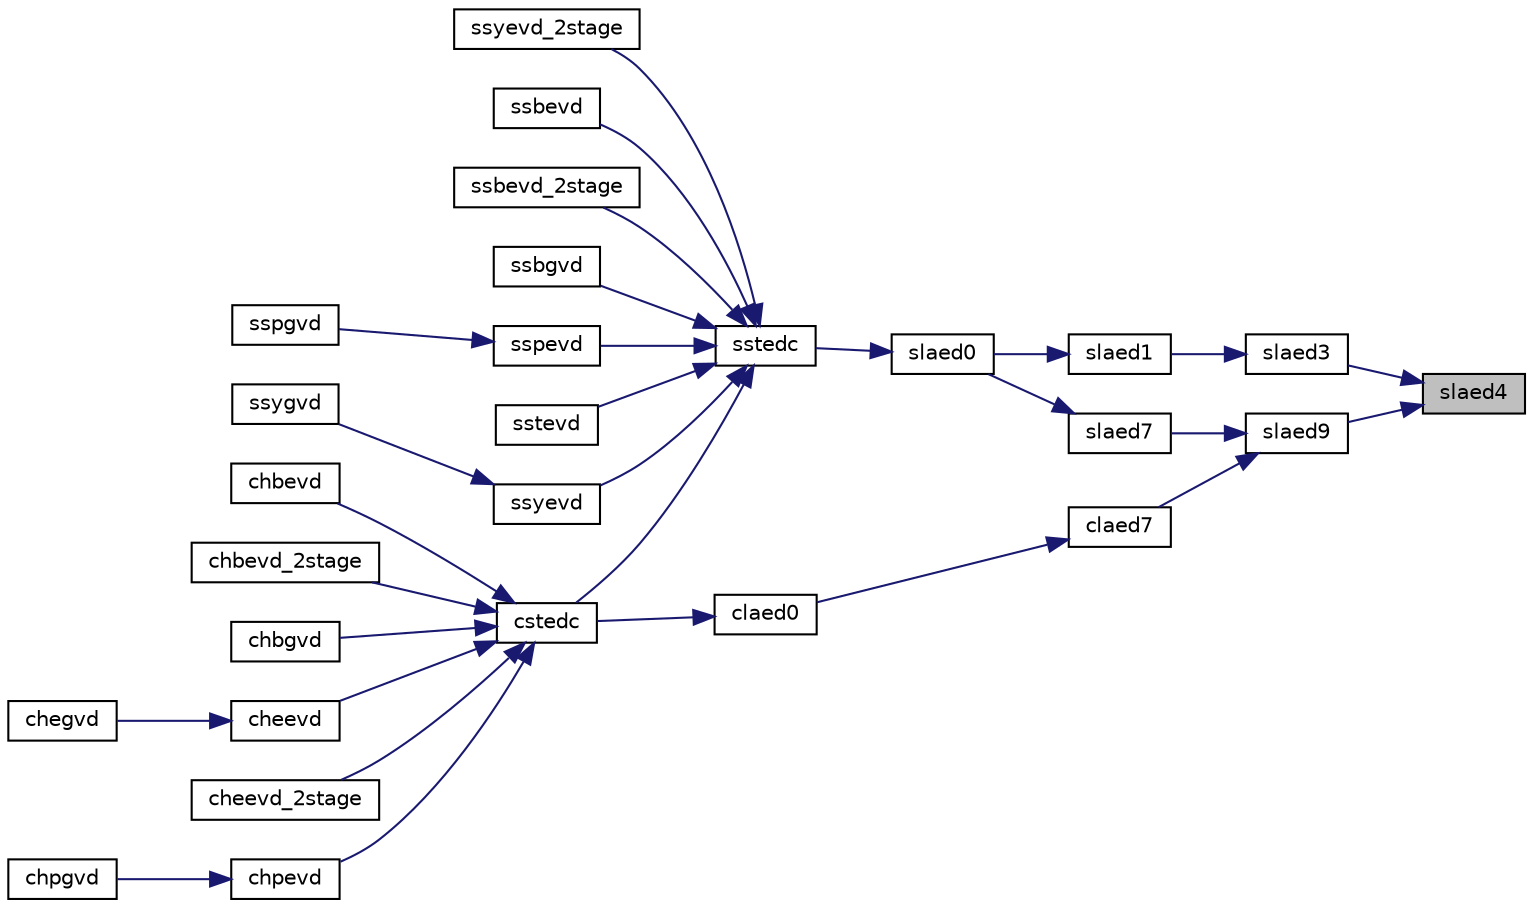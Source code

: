 digraph "slaed4"
{
 // LATEX_PDF_SIZE
  edge [fontname="Helvetica",fontsize="10",labelfontname="Helvetica",labelfontsize="10"];
  node [fontname="Helvetica",fontsize="10",shape=record];
  rankdir="RL";
  Node1 [label="slaed4",height=0.2,width=0.4,color="black", fillcolor="grey75", style="filled", fontcolor="black",tooltip="SLAED4 used by SSTEDC. Finds a single root of the secular equation."];
  Node1 -> Node2 [dir="back",color="midnightblue",fontsize="10",style="solid",fontname="Helvetica"];
  Node2 [label="slaed3",height=0.2,width=0.4,color="black", fillcolor="white", style="filled",URL="$slaed3_8f.html#a4ed4ad63585109624285a84ecc010d2f",tooltip="SLAED3 used by SSTEDC. Finds the roots of the secular equation and updates the eigenvectors...."];
  Node2 -> Node3 [dir="back",color="midnightblue",fontsize="10",style="solid",fontname="Helvetica"];
  Node3 [label="slaed1",height=0.2,width=0.4,color="black", fillcolor="white", style="filled",URL="$slaed1_8f.html#af1b221f084e44d08f19e28811752c51d",tooltip="SLAED1 used by SSTEDC. Computes the updated eigensystem of a diagonal matrix after modification by a ..."];
  Node3 -> Node4 [dir="back",color="midnightblue",fontsize="10",style="solid",fontname="Helvetica"];
  Node4 [label="slaed0",height=0.2,width=0.4,color="black", fillcolor="white", style="filled",URL="$slaed0_8f.html#ac684c2e6104ed0b6c5b785e39d034132",tooltip="SLAED0 used by SSTEDC. Computes all eigenvalues and corresponding eigenvectors of an unreduced symmet..."];
  Node4 -> Node5 [dir="back",color="midnightblue",fontsize="10",style="solid",fontname="Helvetica"];
  Node5 [label="sstedc",height=0.2,width=0.4,color="black", fillcolor="white", style="filled",URL="$sstedc_8f.html#a52fb8b9ac59bd8629305b34520b58092",tooltip="SSTEDC"];
  Node5 -> Node6 [dir="back",color="midnightblue",fontsize="10",style="solid",fontname="Helvetica"];
  Node6 [label="cstedc",height=0.2,width=0.4,color="black", fillcolor="white", style="filled",URL="$cstedc_8f.html#ac4a9245e485f9cff743e018d1fa5d8e9",tooltip="CSTEDC"];
  Node6 -> Node7 [dir="back",color="midnightblue",fontsize="10",style="solid",fontname="Helvetica"];
  Node7 [label="chbevd",height=0.2,width=0.4,color="black", fillcolor="white", style="filled",URL="$chbevd_8f.html#a90a780f962a7affa9b0ee155985e80ab",tooltip="CHBEVD computes the eigenvalues and, optionally, the left and/or right eigenvectors for OTHER matrice..."];
  Node6 -> Node8 [dir="back",color="midnightblue",fontsize="10",style="solid",fontname="Helvetica"];
  Node8 [label="chbevd_2stage",height=0.2,width=0.4,color="black", fillcolor="white", style="filled",URL="$chbevd__2stage_8f.html#a85944a26d194ea013e9b2a25076fe9da",tooltip="CHBEVD_2STAGE computes the eigenvalues and, optionally, the left and/or right eigenvectors for OTHER ..."];
  Node6 -> Node9 [dir="back",color="midnightblue",fontsize="10",style="solid",fontname="Helvetica"];
  Node9 [label="chbgvd",height=0.2,width=0.4,color="black", fillcolor="white", style="filled",URL="$chbgvd_8f.html#a77b1c171ee971c0ff72107e4aa8b5376",tooltip="CHBGVD"];
  Node6 -> Node10 [dir="back",color="midnightblue",fontsize="10",style="solid",fontname="Helvetica"];
  Node10 [label="cheevd",height=0.2,width=0.4,color="black", fillcolor="white", style="filled",URL="$cheevd_8f.html#a6084b0819f9642f0db26257e8a3ebd42",tooltip="CHEEVD computes the eigenvalues and, optionally, the left and/or right eigenvectors for HE matrices"];
  Node10 -> Node11 [dir="back",color="midnightblue",fontsize="10",style="solid",fontname="Helvetica"];
  Node11 [label="chegvd",height=0.2,width=0.4,color="black", fillcolor="white", style="filled",URL="$chegvd_8f.html#a28ad734cb8f4deb96ba59c568cf3389e",tooltip="CHEGVD"];
  Node6 -> Node12 [dir="back",color="midnightblue",fontsize="10",style="solid",fontname="Helvetica"];
  Node12 [label="cheevd_2stage",height=0.2,width=0.4,color="black", fillcolor="white", style="filled",URL="$cheevd__2stage_8f.html#a7d77c89933d557e7131ebb6474e2a3c0",tooltip="CHEEVD_2STAGE computes the eigenvalues and, optionally, the left and/or right eigenvectors for HE mat..."];
  Node6 -> Node13 [dir="back",color="midnightblue",fontsize="10",style="solid",fontname="Helvetica"];
  Node13 [label="chpevd",height=0.2,width=0.4,color="black", fillcolor="white", style="filled",URL="$chpevd_8f.html#ae9a6d7c0d0e9908ee1586104c84760dc",tooltip="CHPEVD computes the eigenvalues and, optionally, the left and/or right eigenvectors for OTHER matrice..."];
  Node13 -> Node14 [dir="back",color="midnightblue",fontsize="10",style="solid",fontname="Helvetica"];
  Node14 [label="chpgvd",height=0.2,width=0.4,color="black", fillcolor="white", style="filled",URL="$chpgvd_8f.html#a014aa918f8b897bd887b9ba67242e0d5",tooltip="CHPGVD"];
  Node5 -> Node15 [dir="back",color="midnightblue",fontsize="10",style="solid",fontname="Helvetica"];
  Node15 [label="ssbevd",height=0.2,width=0.4,color="black", fillcolor="white", style="filled",URL="$ssbevd_8f.html#a40e8f9c2d9853f400715b94a9c5225ab",tooltip="SSBEVD computes the eigenvalues and, optionally, the left and/or right eigenvectors for OTHER matrice..."];
  Node5 -> Node16 [dir="back",color="midnightblue",fontsize="10",style="solid",fontname="Helvetica"];
  Node16 [label="ssbevd_2stage",height=0.2,width=0.4,color="black", fillcolor="white", style="filled",URL="$ssbevd__2stage_8f.html#ac844e5b72330b46b806ca01856b8078a",tooltip="SSBEVD_2STAGE computes the eigenvalues and, optionally, the left and/or right eigenvectors for OTHER ..."];
  Node5 -> Node17 [dir="back",color="midnightblue",fontsize="10",style="solid",fontname="Helvetica"];
  Node17 [label="ssbgvd",height=0.2,width=0.4,color="black", fillcolor="white", style="filled",URL="$ssbgvd_8f.html#a1db1fd0c060db1450df5955922555099",tooltip="SSBGVD"];
  Node5 -> Node18 [dir="back",color="midnightblue",fontsize="10",style="solid",fontname="Helvetica"];
  Node18 [label="sspevd",height=0.2,width=0.4,color="black", fillcolor="white", style="filled",URL="$sspevd_8f.html#ab12d98c1a742020839416cf5c086905b",tooltip="SSPEVD computes the eigenvalues and, optionally, the left and/or right eigenvectors for OTHER matrice..."];
  Node18 -> Node19 [dir="back",color="midnightblue",fontsize="10",style="solid",fontname="Helvetica"];
  Node19 [label="sspgvd",height=0.2,width=0.4,color="black", fillcolor="white", style="filled",URL="$sspgvd_8f.html#abe4f11f3ba16bc8f1bf087ef0f6897f1",tooltip="SSPGVD"];
  Node5 -> Node20 [dir="back",color="midnightblue",fontsize="10",style="solid",fontname="Helvetica"];
  Node20 [label="sstevd",height=0.2,width=0.4,color="black", fillcolor="white", style="filled",URL="$sstevd_8f.html#ad3d127183140e2efdc4dc1016f8f49ce",tooltip="SSTEVD computes the eigenvalues and, optionally, the left and/or right eigenvectors for OTHER matrice..."];
  Node5 -> Node21 [dir="back",color="midnightblue",fontsize="10",style="solid",fontname="Helvetica"];
  Node21 [label="ssyevd",height=0.2,width=0.4,color="black", fillcolor="white", style="filled",URL="$ssyevd_8f.html#a6b4d01c8952350ea557b90302ef9de4d",tooltip="SSYEVD computes the eigenvalues and, optionally, the left and/or right eigenvectors for SY matrices"];
  Node21 -> Node22 [dir="back",color="midnightblue",fontsize="10",style="solid",fontname="Helvetica"];
  Node22 [label="ssygvd",height=0.2,width=0.4,color="black", fillcolor="white", style="filled",URL="$ssygvd_8f.html#a728a73f9991d8490e62135c31c2017b8",tooltip="SSYGVD"];
  Node5 -> Node23 [dir="back",color="midnightblue",fontsize="10",style="solid",fontname="Helvetica"];
  Node23 [label="ssyevd_2stage",height=0.2,width=0.4,color="black", fillcolor="white", style="filled",URL="$ssyevd__2stage_8f.html#a183409fcfe0ad42c2a976c352e077850",tooltip="SSYEVD_2STAGE computes the eigenvalues and, optionally, the left and/or right eigenvectors for SY mat..."];
  Node1 -> Node24 [dir="back",color="midnightblue",fontsize="10",style="solid",fontname="Helvetica"];
  Node24 [label="slaed9",height=0.2,width=0.4,color="black", fillcolor="white", style="filled",URL="$slaed9_8f.html#a5bc8745ade9e86126b310b4a34c6c9cb",tooltip="SLAED9 used by SSTEDC. Finds the roots of the secular equation and updates the eigenvectors...."];
  Node24 -> Node25 [dir="back",color="midnightblue",fontsize="10",style="solid",fontname="Helvetica"];
  Node25 [label="claed7",height=0.2,width=0.4,color="black", fillcolor="white", style="filled",URL="$claed7_8f.html#a349b28e07b331bd74faba7bb36e3ffae",tooltip="CLAED7 used by CSTEDC. Computes the updated eigensystem of a diagonal matrix after modification by a ..."];
  Node25 -> Node26 [dir="back",color="midnightblue",fontsize="10",style="solid",fontname="Helvetica"];
  Node26 [label="claed0",height=0.2,width=0.4,color="black", fillcolor="white", style="filled",URL="$claed0_8f.html#a14da86d2b6e2dbc0cb6d4b45ed3e823d",tooltip="CLAED0 used by CSTEDC. Computes all eigenvalues and corresponding eigenvectors of an unreduced symmet..."];
  Node26 -> Node6 [dir="back",color="midnightblue",fontsize="10",style="solid",fontname="Helvetica"];
  Node24 -> Node27 [dir="back",color="midnightblue",fontsize="10",style="solid",fontname="Helvetica"];
  Node27 [label="slaed7",height=0.2,width=0.4,color="black", fillcolor="white", style="filled",URL="$slaed7_8f.html#aa82b498880b501e765256dcabb001dd8",tooltip="SLAED7 used by SSTEDC. Computes the updated eigensystem of a diagonal matrix after modification by a ..."];
  Node27 -> Node4 [dir="back",color="midnightblue",fontsize="10",style="solid",fontname="Helvetica"];
}
